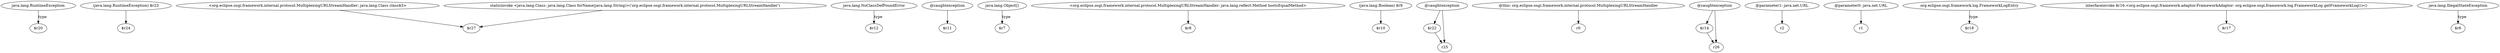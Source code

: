 digraph g {
0[label="java.lang.RuntimeException"]
1[label="$r20"]
0->1[label="type"]
2[label="(java.lang.RuntimeException) $r23"]
3[label="$r24"]
2->3[label=""]
4[label="<org.eclipse.osgi.framework.internal.protocol.MultiplexingURLStreamHandler: java.lang.Class class$3>"]
5[label="$r27"]
4->5[label=""]
6[label="java.lang.NoClassDefFoundError"]
7[label="$r12"]
6->7[label="type"]
8[label="@caughtexception"]
9[label="$r11"]
8->9[label=""]
10[label="java.lang.Object[]"]
11[label="$r7"]
10->11[label="type"]
12[label="<org.eclipse.osgi.framework.internal.protocol.MultiplexingURLStreamHandler: java.lang.reflect.Method hostsEqualMethod>"]
13[label="$r8"]
12->13[label=""]
14[label="(java.lang.Boolean) $r9"]
15[label="$r10"]
14->15[label=""]
16[label="@caughtexception"]
17[label="$r22"]
16->17[label=""]
18[label="@this: org.eclipse.osgi.framework.internal.protocol.MultiplexingURLStreamHandler"]
19[label="r0"]
18->19[label=""]
20[label="@caughtexception"]
21[label="$r14"]
20->21[label=""]
22[label="@parameter1: java.net.URL"]
23[label="r2"]
22->23[label=""]
24[label="@parameter0: java.net.URL"]
25[label="r1"]
24->25[label=""]
26[label="r25"]
17->26[label=""]
27[label="org.eclipse.osgi.framework.log.FrameworkLogEntry"]
28[label="$r18"]
27->28[label="type"]
29[label="r26"]
20->29[label=""]
21->29[label=""]
30[label="interfaceinvoke $r16.<org.eclipse.osgi.framework.adaptor.FrameworkAdaptor: org.eclipse.osgi.framework.log.FrameworkLog getFrameworkLog()>()"]
31[label="$r17"]
30->31[label=""]
32[label="java.lang.IllegalStateException"]
33[label="$r6"]
32->33[label="type"]
16->26[label=""]
34[label="staticinvoke <java.lang.Class: java.lang.Class forName(java.lang.String)>('org.eclipse.osgi.framework.internal.protocol.MultiplexingURLStreamHandler')"]
34->5[label=""]
}
